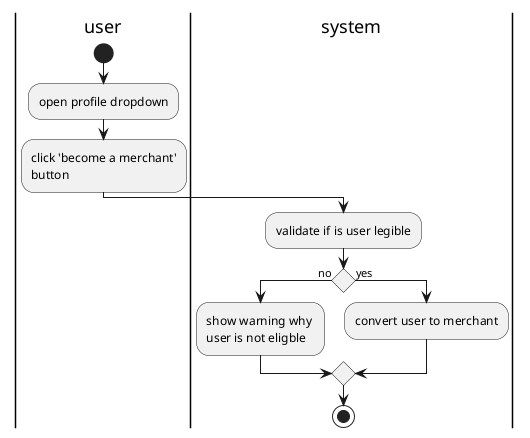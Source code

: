 @startuml become a merchant

|user|
start
:open profile dropdown;
:click 'become a merchant'\nbutton;
|system|
:validate if is user legible;
if() then (no)
    :show warning why \nuser is not eligble;
else (yes)
:convert user to merchant;
endif
stop
@enduml